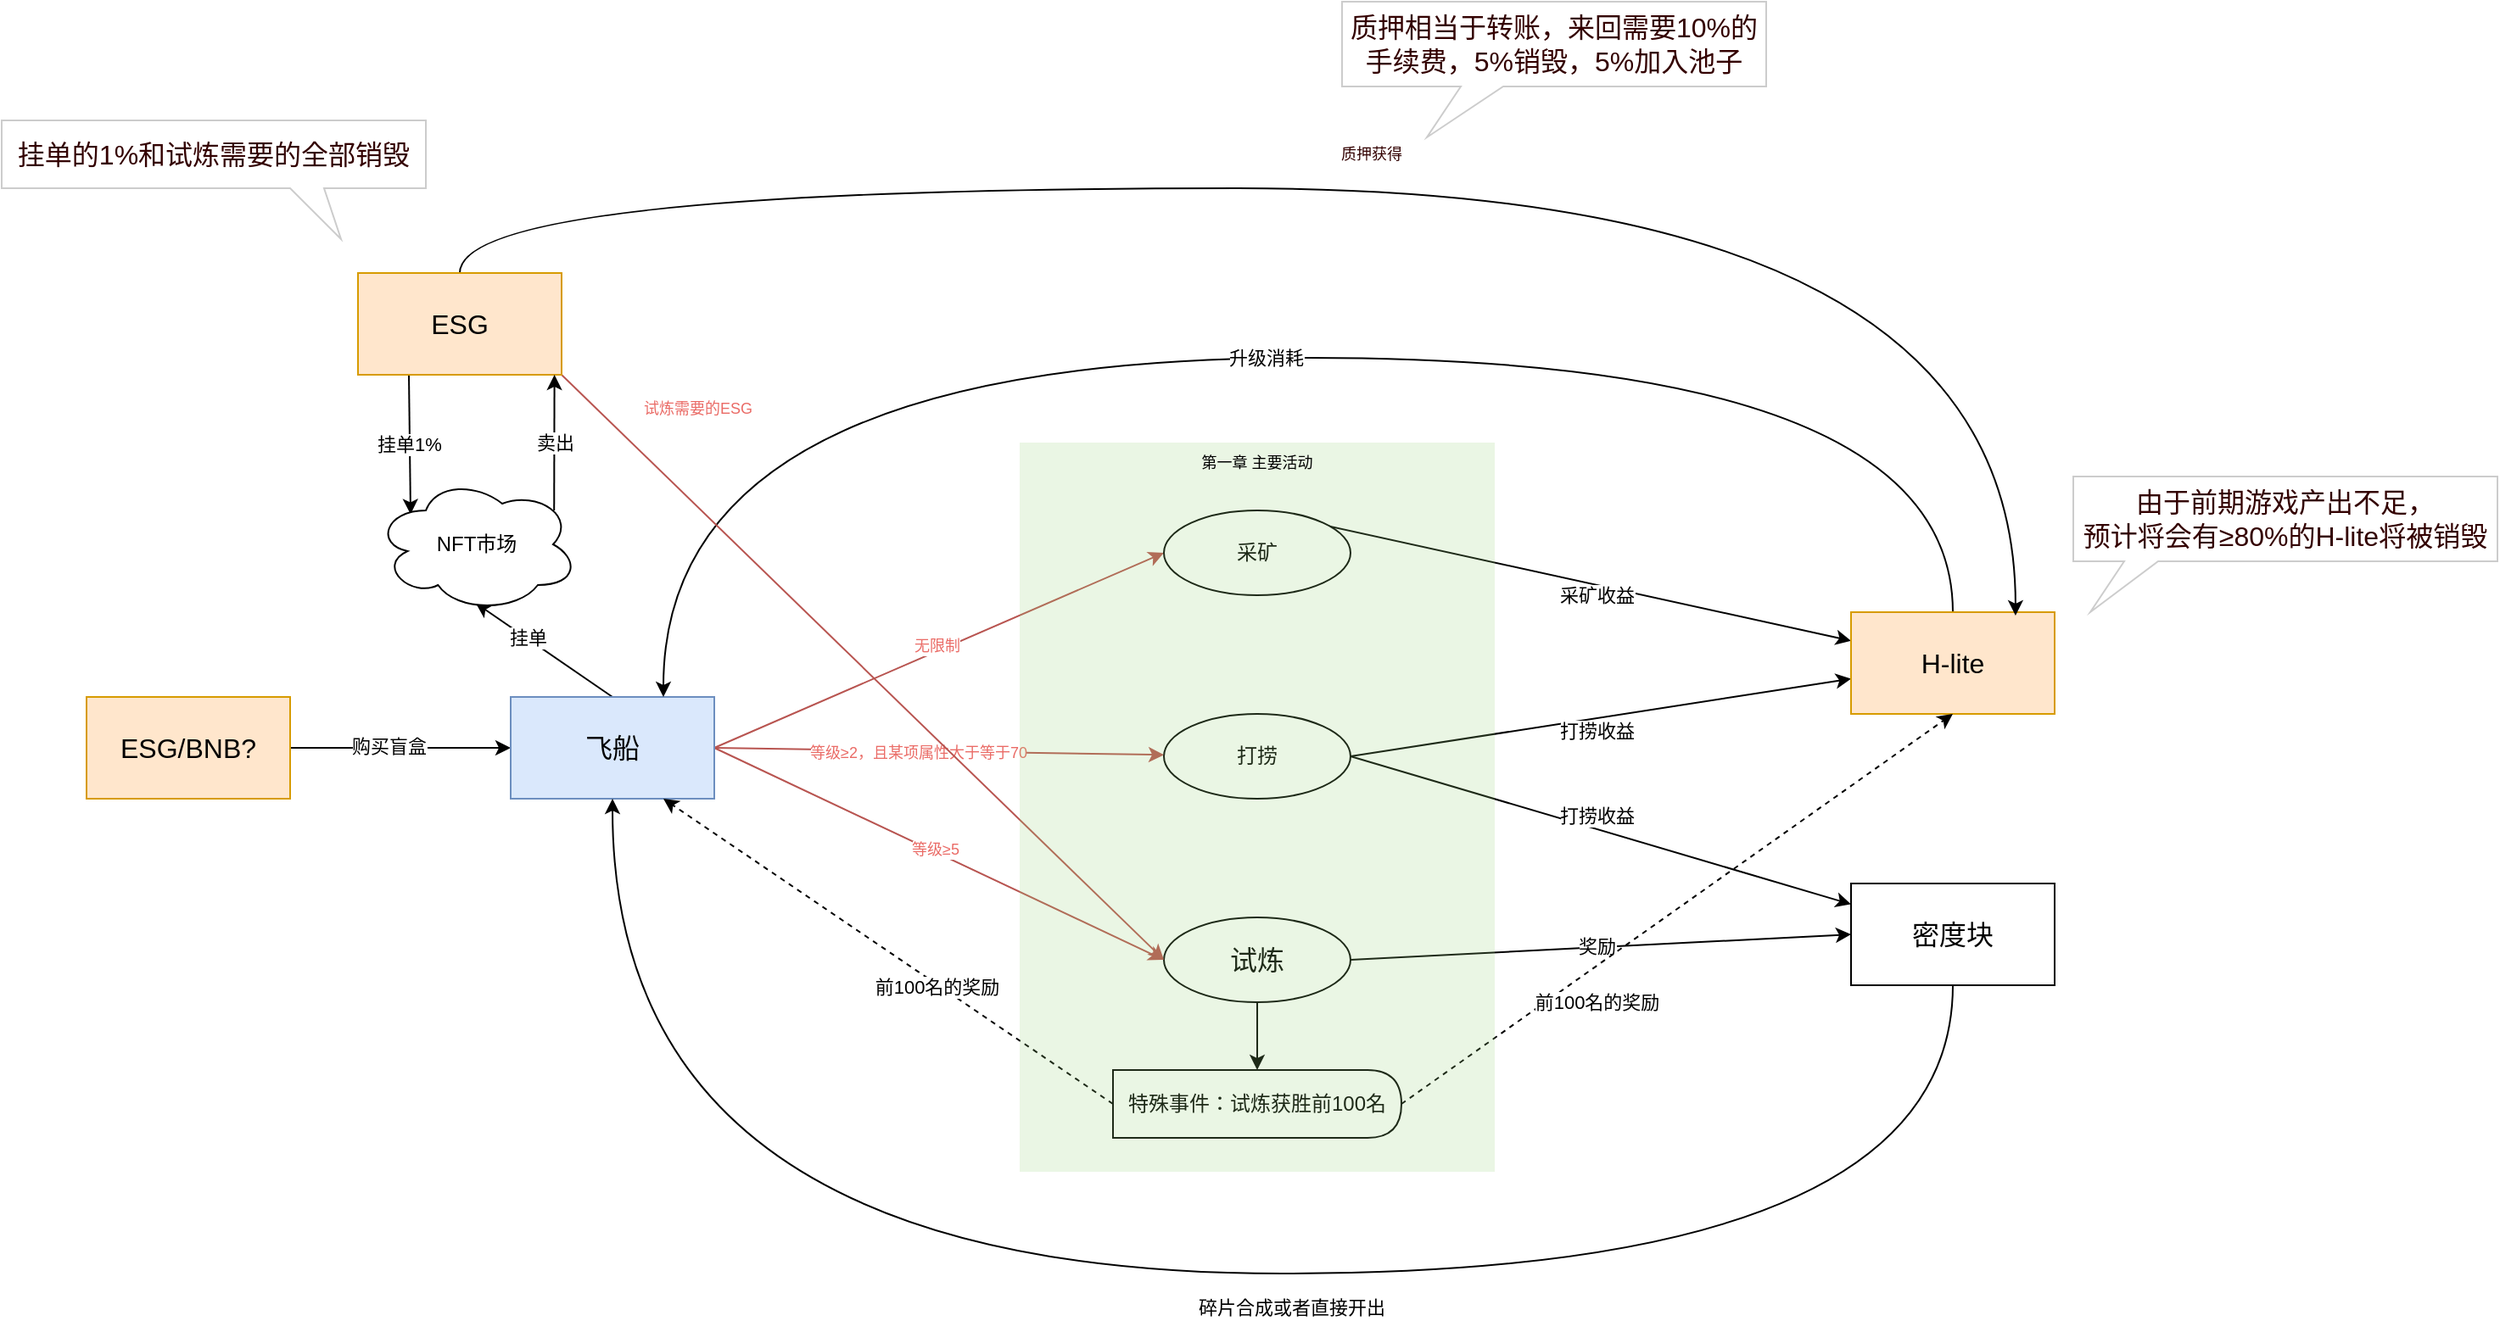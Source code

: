 <mxfile version="16.1.0" type="github" pages="2">
  <diagram id="B2VN1lz7lHse4xvR82cQ" name="Page-5">
    <mxGraphModel dx="1718" dy="935" grid="1" gridSize="10" guides="1" tooltips="1" connect="1" arrows="1" fold="1" page="1" pageScale="1" pageWidth="827" pageHeight="1169" math="0" shadow="0">
      <root>
        <mxCell id="VGtEhXtMH6EOGDCBlRhS-0" />
        <mxCell id="VGtEhXtMH6EOGDCBlRhS-1" parent="VGtEhXtMH6EOGDCBlRhS-0" />
        <mxCell id="VGtEhXtMH6EOGDCBlRhS-5" style="edgeStyle=orthogonalEdgeStyle;rounded=0;orthogonalLoop=1;jettySize=auto;html=1;exitX=1;exitY=0.5;exitDx=0;exitDy=0;entryX=0;entryY=0.5;entryDx=0;entryDy=0;" parent="VGtEhXtMH6EOGDCBlRhS-1" source="VGtEhXtMH6EOGDCBlRhS-2" target="VGtEhXtMH6EOGDCBlRhS-3" edge="1">
          <mxGeometry relative="1" as="geometry" />
        </mxCell>
        <mxCell id="VGtEhXtMH6EOGDCBlRhS-6" value="购买盲盒" style="edgeLabel;html=1;align=center;verticalAlign=middle;resizable=0;points=[];" parent="VGtEhXtMH6EOGDCBlRhS-5" vertex="1" connectable="0">
          <mxGeometry x="-0.109" y="1" relative="1" as="geometry">
            <mxPoint as="offset" />
          </mxGeometry>
        </mxCell>
        <mxCell id="VGtEhXtMH6EOGDCBlRhS-2" value="ESG/BNB?" style="rounded=0;whiteSpace=wrap;html=1;fillColor=#ffe6cc;strokeColor=#d79b00;fontSize=16;" parent="VGtEhXtMH6EOGDCBlRhS-1" vertex="1">
          <mxGeometry x="70" y="520" width="120" height="60" as="geometry" />
        </mxCell>
        <mxCell id="VGtEhXtMH6EOGDCBlRhS-11" style="rounded=0;orthogonalLoop=1;jettySize=auto;html=1;exitX=1;exitY=0.5;exitDx=0;exitDy=0;entryX=0;entryY=0.5;entryDx=0;entryDy=0;fillColor=#f8cecc;strokeColor=#b85450;" parent="VGtEhXtMH6EOGDCBlRhS-1" source="VGtEhXtMH6EOGDCBlRhS-3" target="VGtEhXtMH6EOGDCBlRhS-8" edge="1">
          <mxGeometry relative="1" as="geometry" />
        </mxCell>
        <mxCell id="VGtEhXtMH6EOGDCBlRhS-14" value="无限制" style="edgeLabel;html=1;align=center;verticalAlign=middle;resizable=0;points=[];fontSize=9;fontColor=#EA6B66;" parent="VGtEhXtMH6EOGDCBlRhS-11" vertex="1" connectable="0">
          <mxGeometry x="-0.208" y="-1" relative="1" as="geometry">
            <mxPoint x="25" y="-16" as="offset" />
          </mxGeometry>
        </mxCell>
        <mxCell id="VGtEhXtMH6EOGDCBlRhS-12" style="edgeStyle=none;rounded=0;orthogonalLoop=1;jettySize=auto;html=1;exitX=1;exitY=0.5;exitDx=0;exitDy=0;fillColor=#f8cecc;strokeColor=#b85450;" parent="VGtEhXtMH6EOGDCBlRhS-1" source="VGtEhXtMH6EOGDCBlRhS-3" target="VGtEhXtMH6EOGDCBlRhS-9" edge="1">
          <mxGeometry relative="1" as="geometry" />
        </mxCell>
        <mxCell id="VGtEhXtMH6EOGDCBlRhS-15" value="等级≥2，且某项属性大于等于70" style="edgeLabel;html=1;align=center;verticalAlign=middle;resizable=0;points=[];fontSize=9;fontColor=#EA6B66;" parent="VGtEhXtMH6EOGDCBlRhS-12" vertex="1" connectable="0">
          <mxGeometry x="-0.098" y="-1" relative="1" as="geometry">
            <mxPoint as="offset" />
          </mxGeometry>
        </mxCell>
        <mxCell id="VGtEhXtMH6EOGDCBlRhS-13" style="edgeStyle=none;rounded=0;orthogonalLoop=1;jettySize=auto;html=1;exitX=1;exitY=0.5;exitDx=0;exitDy=0;entryX=0;entryY=0.5;entryDx=0;entryDy=0;fillColor=#f8cecc;strokeColor=#b85450;" parent="VGtEhXtMH6EOGDCBlRhS-1" source="VGtEhXtMH6EOGDCBlRhS-3" target="VGtEhXtMH6EOGDCBlRhS-10" edge="1">
          <mxGeometry relative="1" as="geometry" />
        </mxCell>
        <mxCell id="VGtEhXtMH6EOGDCBlRhS-16" value="等级≥5" style="edgeLabel;html=1;align=center;verticalAlign=middle;resizable=0;points=[];fontSize=9;fontColor=#EA6B66;" parent="VGtEhXtMH6EOGDCBlRhS-13" vertex="1" connectable="0">
          <mxGeometry x="-0.171" y="-1" relative="1" as="geometry">
            <mxPoint x="20" y="7" as="offset" />
          </mxGeometry>
        </mxCell>
        <mxCell id="VGtEhXtMH6EOGDCBlRhS-34" style="edgeStyle=none;rounded=0;orthogonalLoop=1;jettySize=auto;html=1;exitX=0.5;exitY=0;exitDx=0;exitDy=0;entryX=0.495;entryY=0.933;entryDx=0;entryDy=0;entryPerimeter=0;" parent="VGtEhXtMH6EOGDCBlRhS-1" source="VGtEhXtMH6EOGDCBlRhS-3" target="VGtEhXtMH6EOGDCBlRhS-33" edge="1">
          <mxGeometry relative="1" as="geometry" />
        </mxCell>
        <mxCell id="VGtEhXtMH6EOGDCBlRhS-35" value="挂单" style="edgeLabel;html=1;align=center;verticalAlign=middle;resizable=0;points=[];" parent="VGtEhXtMH6EOGDCBlRhS-34" vertex="1" connectable="0">
          <mxGeometry x="0.261" relative="1" as="geometry">
            <mxPoint as="offset" />
          </mxGeometry>
        </mxCell>
        <mxCell id="VGtEhXtMH6EOGDCBlRhS-3" value="飞船" style="rounded=0;whiteSpace=wrap;html=1;fillColor=#dae8fc;strokeColor=#6c8ebf;fontSize=16;" parent="VGtEhXtMH6EOGDCBlRhS-1" vertex="1">
          <mxGeometry x="320" y="520" width="120" height="60" as="geometry" />
        </mxCell>
        <mxCell id="VGtEhXtMH6EOGDCBlRhS-21" value="采矿收益" style="edgeStyle=none;rounded=0;orthogonalLoop=1;jettySize=auto;html=1;exitX=0.5;exitY=0;exitDx=0;exitDy=0;" parent="VGtEhXtMH6EOGDCBlRhS-1" source="VGtEhXtMH6EOGDCBlRhS-8" target="VGtEhXtMH6EOGDCBlRhS-17" edge="1">
          <mxGeometry x="0.15" y="-6" relative="1" as="geometry">
            <mxPoint as="offset" />
          </mxGeometry>
        </mxCell>
        <mxCell id="VGtEhXtMH6EOGDCBlRhS-8" value="采矿" style="ellipse;whiteSpace=wrap;html=1;" parent="VGtEhXtMH6EOGDCBlRhS-1" vertex="1">
          <mxGeometry x="705" y="410" width="110" height="50" as="geometry" />
        </mxCell>
        <mxCell id="VGtEhXtMH6EOGDCBlRhS-22" value="打捞收益" style="edgeStyle=none;rounded=0;orthogonalLoop=1;jettySize=auto;html=1;exitX=1;exitY=0.5;exitDx=0;exitDy=0;" parent="VGtEhXtMH6EOGDCBlRhS-1" source="VGtEhXtMH6EOGDCBlRhS-9" target="VGtEhXtMH6EOGDCBlRhS-17" edge="1">
          <mxGeometry x="-0.025" y="-7" relative="1" as="geometry">
            <mxPoint as="offset" />
          </mxGeometry>
        </mxCell>
        <mxCell id="VGtEhXtMH6EOGDCBlRhS-29" value="打捞收益" style="edgeStyle=none;rounded=0;orthogonalLoop=1;jettySize=auto;html=1;exitX=1;exitY=0.5;exitDx=0;exitDy=0;" parent="VGtEhXtMH6EOGDCBlRhS-1" source="VGtEhXtMH6EOGDCBlRhS-9" target="VGtEhXtMH6EOGDCBlRhS-24" edge="1">
          <mxGeometry x="-0.032" y="8" relative="1" as="geometry">
            <mxPoint as="offset" />
          </mxGeometry>
        </mxCell>
        <mxCell id="VGtEhXtMH6EOGDCBlRhS-9" value="打捞" style="ellipse;whiteSpace=wrap;html=1;" parent="VGtEhXtMH6EOGDCBlRhS-1" vertex="1">
          <mxGeometry x="705" y="530" width="110" height="50" as="geometry" />
        </mxCell>
        <mxCell id="VGtEhXtMH6EOGDCBlRhS-27" style="edgeStyle=none;rounded=0;orthogonalLoop=1;jettySize=auto;html=1;exitX=1;exitY=0.5;exitDx=0;exitDy=0;entryX=0;entryY=0.5;entryDx=0;entryDy=0;" parent="VGtEhXtMH6EOGDCBlRhS-1" source="VGtEhXtMH6EOGDCBlRhS-10" target="VGtEhXtMH6EOGDCBlRhS-24" edge="1">
          <mxGeometry relative="1" as="geometry" />
        </mxCell>
        <mxCell id="VGtEhXtMH6EOGDCBlRhS-28" value="奖励" style="edgeLabel;html=1;align=center;verticalAlign=middle;resizable=0;points=[];" parent="VGtEhXtMH6EOGDCBlRhS-27" vertex="1" connectable="0">
          <mxGeometry x="0.21" y="-1" relative="1" as="geometry">
            <mxPoint x="-34" as="offset" />
          </mxGeometry>
        </mxCell>
        <mxCell id="VGtEhXtMH6EOGDCBlRhS-30" style="edgeStyle=none;rounded=0;orthogonalLoop=1;jettySize=auto;html=1;exitX=0;exitY=0.5;exitDx=0;exitDy=0;entryX=0.75;entryY=1;entryDx=0;entryDy=0;dashed=1;" parent="VGtEhXtMH6EOGDCBlRhS-1" source="VGtEhXtMH6EOGDCBlRhS-39" target="VGtEhXtMH6EOGDCBlRhS-3" edge="1">
          <mxGeometry relative="1" as="geometry" />
        </mxCell>
        <mxCell id="VGtEhXtMH6EOGDCBlRhS-31" value="前100名的奖励" style="edgeLabel;html=1;align=center;verticalAlign=middle;resizable=0;points=[];" parent="VGtEhXtMH6EOGDCBlRhS-30" vertex="1" connectable="0">
          <mxGeometry x="0.529" relative="1" as="geometry">
            <mxPoint x="98" y="68" as="offset" />
          </mxGeometry>
        </mxCell>
        <mxCell id="VGtEhXtMH6EOGDCBlRhS-40" style="edgeStyle=none;rounded=0;orthogonalLoop=1;jettySize=auto;html=1;exitX=0.5;exitY=1;exitDx=0;exitDy=0;entryX=0.5;entryY=0;entryDx=0;entryDy=0;" parent="VGtEhXtMH6EOGDCBlRhS-1" source="VGtEhXtMH6EOGDCBlRhS-10" target="VGtEhXtMH6EOGDCBlRhS-39" edge="1">
          <mxGeometry relative="1" as="geometry" />
        </mxCell>
        <mxCell id="VGtEhXtMH6EOGDCBlRhS-10" value="试炼" style="ellipse;whiteSpace=wrap;html=1;fontSize=16;" parent="VGtEhXtMH6EOGDCBlRhS-1" vertex="1">
          <mxGeometry x="705" y="650" width="110" height="50" as="geometry" />
        </mxCell>
        <mxCell id="VGtEhXtMH6EOGDCBlRhS-20" value="升级消耗" style="edgeStyle=orthogonalEdgeStyle;rounded=0;orthogonalLoop=1;jettySize=auto;html=1;exitX=0.5;exitY=0;exitDx=0;exitDy=0;entryX=0.75;entryY=0;entryDx=0;entryDy=0;curved=1;" parent="VGtEhXtMH6EOGDCBlRhS-1" source="VGtEhXtMH6EOGDCBlRhS-17" target="VGtEhXtMH6EOGDCBlRhS-3" edge="1">
          <mxGeometry relative="1" as="geometry">
            <Array as="points">
              <mxPoint x="1170" y="320" />
              <mxPoint x="410" y="320" />
            </Array>
          </mxGeometry>
        </mxCell>
        <mxCell id="VGtEhXtMH6EOGDCBlRhS-17" value="H-lite" style="rounded=0;whiteSpace=wrap;html=1;fillColor=#ffe6cc;strokeColor=#d79b00;fontSize=16;" parent="VGtEhXtMH6EOGDCBlRhS-1" vertex="1">
          <mxGeometry x="1110" y="470" width="120" height="60" as="geometry" />
        </mxCell>
        <mxCell id="VGtEhXtMH6EOGDCBlRhS-25" style="edgeStyle=orthogonalEdgeStyle;rounded=0;orthogonalLoop=1;jettySize=auto;html=1;exitX=0.5;exitY=1;exitDx=0;exitDy=0;entryX=0.5;entryY=1;entryDx=0;entryDy=0;elbow=vertical;curved=1;" parent="VGtEhXtMH6EOGDCBlRhS-1" source="VGtEhXtMH6EOGDCBlRhS-24" target="VGtEhXtMH6EOGDCBlRhS-3" edge="1">
          <mxGeometry relative="1" as="geometry">
            <Array as="points">
              <mxPoint x="1170" y="860" />
              <mxPoint x="380" y="860" />
            </Array>
          </mxGeometry>
        </mxCell>
        <mxCell id="VGtEhXtMH6EOGDCBlRhS-26" value="碎片合成或者直接开出" style="edgeLabel;html=1;align=center;verticalAlign=middle;resizable=0;points=[];" parent="VGtEhXtMH6EOGDCBlRhS-25" vertex="1" connectable="0">
          <mxGeometry x="-0.311" relative="1" as="geometry">
            <mxPoint x="-133" y="20" as="offset" />
          </mxGeometry>
        </mxCell>
        <mxCell id="VGtEhXtMH6EOGDCBlRhS-24" value="密度块" style="whiteSpace=wrap;html=1;fontSize=16;" parent="VGtEhXtMH6EOGDCBlRhS-1" vertex="1">
          <mxGeometry x="1110" y="630" width="120" height="60" as="geometry" />
        </mxCell>
        <mxCell id="VGtEhXtMH6EOGDCBlRhS-36" value="挂单1%" style="edgeStyle=none;rounded=0;orthogonalLoop=1;jettySize=auto;html=1;exitX=0.25;exitY=1;exitDx=0;exitDy=0;entryX=0.175;entryY=0.278;entryDx=0;entryDy=0;entryPerimeter=0;" parent="VGtEhXtMH6EOGDCBlRhS-1" source="VGtEhXtMH6EOGDCBlRhS-32" target="VGtEhXtMH6EOGDCBlRhS-33" edge="1">
          <mxGeometry relative="1" as="geometry" />
        </mxCell>
        <mxCell id="UV-SPqQlaK36wrmX8KWa-0" style="edgeStyle=orthogonalEdgeStyle;curved=1;rounded=0;orthogonalLoop=1;jettySize=auto;html=1;exitX=0.5;exitY=0;exitDx=0;exitDy=0;entryX=0.808;entryY=0.033;entryDx=0;entryDy=0;entryPerimeter=0;fontSize=16;fontColor=#EA6B66;elbow=vertical;" edge="1" parent="VGtEhXtMH6EOGDCBlRhS-1" source="VGtEhXtMH6EOGDCBlRhS-32" target="VGtEhXtMH6EOGDCBlRhS-17">
          <mxGeometry relative="1" as="geometry">
            <Array as="points">
              <mxPoint x="290" y="220" />
              <mxPoint x="1207" y="220" />
            </Array>
          </mxGeometry>
        </mxCell>
        <mxCell id="UV-SPqQlaK36wrmX8KWa-1" value="质押获得" style="edgeLabel;html=1;align=center;verticalAlign=middle;resizable=0;points=[];fontSize=9;fontColor=#330000;" vertex="1" connectable="0" parent="UV-SPqQlaK36wrmX8KWa-0">
          <mxGeometry x="-0.063" y="-5" relative="1" as="geometry">
            <mxPoint x="16" y="-25" as="offset" />
          </mxGeometry>
        </mxCell>
        <mxCell id="va71RRNf096yDSNwALIU-1" style="rounded=0;orthogonalLoop=1;jettySize=auto;html=1;exitX=1;exitY=1;exitDx=0;exitDy=0;fontSize=16;fontColor=#330000;elbow=vertical;entryX=0;entryY=0.5;entryDx=0;entryDy=0;fillColor=#f8cecc;strokeColor=#b85450;" edge="1" parent="VGtEhXtMH6EOGDCBlRhS-1" source="VGtEhXtMH6EOGDCBlRhS-32" target="VGtEhXtMH6EOGDCBlRhS-10">
          <mxGeometry relative="1" as="geometry">
            <mxPoint x="640" y="100" as="targetPoint" />
          </mxGeometry>
        </mxCell>
        <mxCell id="va71RRNf096yDSNwALIU-2" value="试炼需要的ESG" style="edgeLabel;html=1;align=center;verticalAlign=middle;resizable=0;points=[];fontSize=9;fontColor=#EA6B66;" vertex="1" connectable="0" parent="va71RRNf096yDSNwALIU-1">
          <mxGeometry x="-0.803" relative="1" as="geometry">
            <mxPoint x="45" y="-14" as="offset" />
          </mxGeometry>
        </mxCell>
        <mxCell id="VGtEhXtMH6EOGDCBlRhS-32" value="ESG" style="rounded=0;whiteSpace=wrap;html=1;fillColor=#ffe6cc;strokeColor=#d79b00;fontSize=16;" parent="VGtEhXtMH6EOGDCBlRhS-1" vertex="1">
          <mxGeometry x="230" y="270" width="120" height="60" as="geometry" />
        </mxCell>
        <mxCell id="VGtEhXtMH6EOGDCBlRhS-37" value="卖出" style="edgeStyle=none;rounded=0;orthogonalLoop=1;jettySize=auto;html=1;exitX=0.88;exitY=0.25;exitDx=0;exitDy=0;exitPerimeter=0;entryX=0.965;entryY=1;entryDx=0;entryDy=0;entryPerimeter=0;" parent="VGtEhXtMH6EOGDCBlRhS-1" source="VGtEhXtMH6EOGDCBlRhS-33" target="VGtEhXtMH6EOGDCBlRhS-32" edge="1">
          <mxGeometry relative="1" as="geometry" />
        </mxCell>
        <mxCell id="VGtEhXtMH6EOGDCBlRhS-33" value="NFT市场" style="ellipse;shape=cloud;whiteSpace=wrap;html=1;" parent="VGtEhXtMH6EOGDCBlRhS-1" vertex="1">
          <mxGeometry x="240" y="390" width="120" height="80" as="geometry" />
        </mxCell>
        <mxCell id="VGtEhXtMH6EOGDCBlRhS-41" style="edgeStyle=none;rounded=0;orthogonalLoop=1;jettySize=auto;html=1;exitX=1;exitY=0.5;exitDx=0;exitDy=0;entryX=0.5;entryY=1;entryDx=0;entryDy=0;dashed=1;" parent="VGtEhXtMH6EOGDCBlRhS-1" source="VGtEhXtMH6EOGDCBlRhS-39" target="VGtEhXtMH6EOGDCBlRhS-17" edge="1">
          <mxGeometry relative="1" as="geometry" />
        </mxCell>
        <mxCell id="VGtEhXtMH6EOGDCBlRhS-42" value="前100名的奖励" style="edgeLabel;html=1;align=center;verticalAlign=middle;resizable=0;points=[];" parent="VGtEhXtMH6EOGDCBlRhS-41" vertex="1" connectable="0">
          <mxGeometry x="-0.464" y="-2" relative="1" as="geometry">
            <mxPoint x="27" as="offset" />
          </mxGeometry>
        </mxCell>
        <mxCell id="VGtEhXtMH6EOGDCBlRhS-39" value="&lt;span&gt;特殊事件：试炼获胜前100名&lt;/span&gt;" style="shape=delay;whiteSpace=wrap;html=1;gradientColor=none;" parent="VGtEhXtMH6EOGDCBlRhS-1" vertex="1">
          <mxGeometry x="675" y="740" width="170" height="40" as="geometry" />
        </mxCell>
        <mxCell id="VGtEhXtMH6EOGDCBlRhS-45" value="第一章 主要活动" style="rounded=0;whiteSpace=wrap;html=1;fontSize=9;strokeColor=none;fillColor=#97D077;opacity=20;verticalAlign=top;" parent="VGtEhXtMH6EOGDCBlRhS-1" vertex="1">
          <mxGeometry x="620" y="370" width="280" height="430" as="geometry" />
        </mxCell>
        <mxCell id="va71RRNf096yDSNwALIU-5" value="&lt;span style=&quot;color: rgb(51 , 0 , 0) ; font-size: 16px ; background-color: rgb(255 , 255 , 255)&quot;&gt;质押相当于转账，来回需要10%的手续费，5%销毁，5%加入池子&lt;/span&gt;" style="shape=callout;whiteSpace=wrap;html=1;perimeter=calloutPerimeter;fontSize=9;fontColor=#EA6B66;fillColor=none;gradientColor=none;opacity=20;position2=0.2;base=25;size=30;position=0.28;" vertex="1" parent="VGtEhXtMH6EOGDCBlRhS-1">
          <mxGeometry x="810" y="110" width="250" height="80" as="geometry" />
        </mxCell>
        <mxCell id="va71RRNf096yDSNwALIU-7" value="&lt;span style=&quot;color: rgb(51 , 0 , 0) ; font-size: 16px ; background-color: rgb(255 , 255 , 255)&quot;&gt;挂单的1%和试炼需要的全部销毁&lt;/span&gt;" style="shape=callout;whiteSpace=wrap;html=1;perimeter=calloutPerimeter;fontSize=9;fontColor=#EA6B66;fillColor=none;gradientColor=none;opacity=20;position2=0.8;base=20;size=30;position=0.68;" vertex="1" parent="VGtEhXtMH6EOGDCBlRhS-1">
          <mxGeometry x="20" y="180" width="250" height="70" as="geometry" />
        </mxCell>
        <mxCell id="va71RRNf096yDSNwALIU-8" value="&lt;span style=&quot;background-color: rgb(255 , 255 , 255)&quot;&gt;&lt;font color=&quot;#330000&quot;&gt;&lt;span style=&quot;font-size: 16px&quot;&gt;由于前期游戏产出不足，&lt;/span&gt;&lt;/font&gt;&lt;br&gt;&lt;font color=&quot;#330000&quot;&gt;&lt;span style=&quot;font-size: 16px&quot;&gt;预计将会有≥80%的H-lite将被销毁&lt;/span&gt;&lt;/font&gt;&lt;/span&gt;" style="shape=callout;whiteSpace=wrap;html=1;perimeter=calloutPerimeter;fontSize=9;fontColor=#EA6B66;fillColor=none;gradientColor=none;opacity=20;position2=0.04;base=20;size=30;position=0.12;" vertex="1" parent="VGtEhXtMH6EOGDCBlRhS-1">
          <mxGeometry x="1241" y="390" width="250" height="80" as="geometry" />
        </mxCell>
      </root>
    </mxGraphModel>
  </diagram>
  <diagram name="Copy of Page-5" id="miW_kqfRO3k2X6w7C9B2">
    <mxGraphModel dx="2062" dy="1122" grid="1" gridSize="10" guides="1" tooltips="1" connect="1" arrows="1" fold="1" page="1" pageScale="1" pageWidth="827" pageHeight="1169" math="0" shadow="0">
      <root>
        <mxCell id="uZeu8KA_sy0ON_jwiiOl-0" />
        <mxCell id="uZeu8KA_sy0ON_jwiiOl-1" parent="uZeu8KA_sy0ON_jwiiOl-0" />
        <mxCell id="uZeu8KA_sy0ON_jwiiOl-2" style="edgeStyle=orthogonalEdgeStyle;rounded=0;orthogonalLoop=1;jettySize=auto;html=1;exitX=1;exitY=0.5;exitDx=0;exitDy=0;entryX=0;entryY=0.5;entryDx=0;entryDy=0;" edge="1" parent="uZeu8KA_sy0ON_jwiiOl-1" source="uZeu8KA_sy0ON_jwiiOl-4" target="uZeu8KA_sy0ON_jwiiOl-13">
          <mxGeometry relative="1" as="geometry" />
        </mxCell>
        <mxCell id="uZeu8KA_sy0ON_jwiiOl-3" value="购买盲盒" style="edgeLabel;html=1;align=center;verticalAlign=middle;resizable=0;points=[];" vertex="1" connectable="0" parent="uZeu8KA_sy0ON_jwiiOl-2">
          <mxGeometry x="-0.109" y="1" relative="1" as="geometry">
            <mxPoint as="offset" />
          </mxGeometry>
        </mxCell>
        <mxCell id="uZeu8KA_sy0ON_jwiiOl-4" value="ESG/BNB?" style="rounded=0;whiteSpace=wrap;html=1;fillColor=#ffe6cc;strokeColor=#d79b00;fontSize=16;" vertex="1" parent="uZeu8KA_sy0ON_jwiiOl-1">
          <mxGeometry x="70" y="520" width="120" height="60" as="geometry" />
        </mxCell>
        <mxCell id="uZeu8KA_sy0ON_jwiiOl-5" style="rounded=0;orthogonalLoop=1;jettySize=auto;html=1;exitX=1;exitY=0.5;exitDx=0;exitDy=0;entryX=0;entryY=0.5;entryDx=0;entryDy=0;fillColor=#f8cecc;strokeColor=#b85450;" edge="1" parent="uZeu8KA_sy0ON_jwiiOl-1" source="uZeu8KA_sy0ON_jwiiOl-13" target="uZeu8KA_sy0ON_jwiiOl-15">
          <mxGeometry relative="1" as="geometry" />
        </mxCell>
        <mxCell id="uZeu8KA_sy0ON_jwiiOl-6" value="无限制" style="edgeLabel;html=1;align=center;verticalAlign=middle;resizable=0;points=[];fontSize=9;fontColor=#EA6B66;" vertex="1" connectable="0" parent="uZeu8KA_sy0ON_jwiiOl-5">
          <mxGeometry x="-0.208" y="-1" relative="1" as="geometry">
            <mxPoint x="25" y="-16" as="offset" />
          </mxGeometry>
        </mxCell>
        <mxCell id="uZeu8KA_sy0ON_jwiiOl-7" style="edgeStyle=none;rounded=0;orthogonalLoop=1;jettySize=auto;html=1;exitX=1;exitY=0.5;exitDx=0;exitDy=0;fillColor=#f8cecc;strokeColor=#b85450;" edge="1" parent="uZeu8KA_sy0ON_jwiiOl-1" source="uZeu8KA_sy0ON_jwiiOl-13" target="uZeu8KA_sy0ON_jwiiOl-18">
          <mxGeometry relative="1" as="geometry" />
        </mxCell>
        <mxCell id="uZeu8KA_sy0ON_jwiiOl-8" value="等级≥2，且某项属性大于等于70" style="edgeLabel;html=1;align=center;verticalAlign=middle;resizable=0;points=[];fontSize=9;fontColor=#EA6B66;" vertex="1" connectable="0" parent="uZeu8KA_sy0ON_jwiiOl-7">
          <mxGeometry x="-0.098" y="-1" relative="1" as="geometry">
            <mxPoint as="offset" />
          </mxGeometry>
        </mxCell>
        <mxCell id="uZeu8KA_sy0ON_jwiiOl-9" style="edgeStyle=none;rounded=0;orthogonalLoop=1;jettySize=auto;html=1;exitX=1;exitY=0.5;exitDx=0;exitDy=0;entryX=0;entryY=0.5;entryDx=0;entryDy=0;fillColor=#f8cecc;strokeColor=#b85450;" edge="1" parent="uZeu8KA_sy0ON_jwiiOl-1" source="uZeu8KA_sy0ON_jwiiOl-13" target="uZeu8KA_sy0ON_jwiiOl-24">
          <mxGeometry relative="1" as="geometry" />
        </mxCell>
        <mxCell id="uZeu8KA_sy0ON_jwiiOl-10" value="等级≥5" style="edgeLabel;html=1;align=center;verticalAlign=middle;resizable=0;points=[];fontSize=9;fontColor=#EA6B66;" vertex="1" connectable="0" parent="uZeu8KA_sy0ON_jwiiOl-9">
          <mxGeometry x="-0.171" y="-1" relative="1" as="geometry">
            <mxPoint x="20" y="7" as="offset" />
          </mxGeometry>
        </mxCell>
        <mxCell id="uZeu8KA_sy0ON_jwiiOl-11" style="edgeStyle=none;rounded=0;orthogonalLoop=1;jettySize=auto;html=1;exitX=0.5;exitY=0;exitDx=0;exitDy=0;entryX=0.495;entryY=0.933;entryDx=0;entryDy=0;entryPerimeter=0;" edge="1" parent="uZeu8KA_sy0ON_jwiiOl-1" source="uZeu8KA_sy0ON_jwiiOl-13" target="uZeu8KA_sy0ON_jwiiOl-37">
          <mxGeometry relative="1" as="geometry" />
        </mxCell>
        <mxCell id="uZeu8KA_sy0ON_jwiiOl-12" value="挂单" style="edgeLabel;html=1;align=center;verticalAlign=middle;resizable=0;points=[];" vertex="1" connectable="0" parent="uZeu8KA_sy0ON_jwiiOl-11">
          <mxGeometry x="0.261" relative="1" as="geometry">
            <mxPoint as="offset" />
          </mxGeometry>
        </mxCell>
        <mxCell id="uZeu8KA_sy0ON_jwiiOl-13" value="飞船" style="rounded=0;whiteSpace=wrap;html=1;fillColor=#dae8fc;strokeColor=#6c8ebf;fontSize=16;" vertex="1" parent="uZeu8KA_sy0ON_jwiiOl-1">
          <mxGeometry x="320" y="520" width="120" height="60" as="geometry" />
        </mxCell>
        <mxCell id="uZeu8KA_sy0ON_jwiiOl-14" value="采矿收益" style="edgeStyle=none;rounded=0;orthogonalLoop=1;jettySize=auto;html=1;exitX=0.5;exitY=0;exitDx=0;exitDy=0;" edge="1" parent="uZeu8KA_sy0ON_jwiiOl-1" source="uZeu8KA_sy0ON_jwiiOl-15" target="uZeu8KA_sy0ON_jwiiOl-26">
          <mxGeometry x="0.15" y="-6" relative="1" as="geometry">
            <mxPoint as="offset" />
          </mxGeometry>
        </mxCell>
        <mxCell id="uZeu8KA_sy0ON_jwiiOl-15" value="采矿" style="ellipse;whiteSpace=wrap;html=1;" vertex="1" parent="uZeu8KA_sy0ON_jwiiOl-1">
          <mxGeometry x="705" y="410" width="110" height="50" as="geometry" />
        </mxCell>
        <mxCell id="uZeu8KA_sy0ON_jwiiOl-16" value="打捞收益" style="edgeStyle=none;rounded=0;orthogonalLoop=1;jettySize=auto;html=1;exitX=1;exitY=0.5;exitDx=0;exitDy=0;" edge="1" parent="uZeu8KA_sy0ON_jwiiOl-1" source="uZeu8KA_sy0ON_jwiiOl-18" target="uZeu8KA_sy0ON_jwiiOl-26">
          <mxGeometry x="-0.025" y="-7" relative="1" as="geometry">
            <mxPoint as="offset" />
          </mxGeometry>
        </mxCell>
        <mxCell id="uZeu8KA_sy0ON_jwiiOl-17" value="打捞收益" style="edgeStyle=none;rounded=0;orthogonalLoop=1;jettySize=auto;html=1;exitX=1;exitY=0.5;exitDx=0;exitDy=0;" edge="1" parent="uZeu8KA_sy0ON_jwiiOl-1" source="uZeu8KA_sy0ON_jwiiOl-18" target="uZeu8KA_sy0ON_jwiiOl-29">
          <mxGeometry x="-0.032" y="8" relative="1" as="geometry">
            <mxPoint as="offset" />
          </mxGeometry>
        </mxCell>
        <mxCell id="uZeu8KA_sy0ON_jwiiOl-18" value="打捞" style="ellipse;whiteSpace=wrap;html=1;" vertex="1" parent="uZeu8KA_sy0ON_jwiiOl-1">
          <mxGeometry x="705" y="530" width="110" height="50" as="geometry" />
        </mxCell>
        <mxCell id="uZeu8KA_sy0ON_jwiiOl-19" style="edgeStyle=none;rounded=0;orthogonalLoop=1;jettySize=auto;html=1;exitX=1;exitY=0.5;exitDx=0;exitDy=0;entryX=0;entryY=0.5;entryDx=0;entryDy=0;" edge="1" parent="uZeu8KA_sy0ON_jwiiOl-1" source="uZeu8KA_sy0ON_jwiiOl-24" target="uZeu8KA_sy0ON_jwiiOl-29">
          <mxGeometry relative="1" as="geometry" />
        </mxCell>
        <mxCell id="uZeu8KA_sy0ON_jwiiOl-20" value="奖励" style="edgeLabel;html=1;align=center;verticalAlign=middle;resizable=0;points=[];" vertex="1" connectable="0" parent="uZeu8KA_sy0ON_jwiiOl-19">
          <mxGeometry x="0.21" y="-1" relative="1" as="geometry">
            <mxPoint x="-34" as="offset" />
          </mxGeometry>
        </mxCell>
        <mxCell id="uZeu8KA_sy0ON_jwiiOl-21" style="edgeStyle=none;rounded=0;orthogonalLoop=1;jettySize=auto;html=1;exitX=0;exitY=0.5;exitDx=0;exitDy=0;entryX=0.75;entryY=1;entryDx=0;entryDy=0;dashed=1;" edge="1" parent="uZeu8KA_sy0ON_jwiiOl-1" source="uZeu8KA_sy0ON_jwiiOl-40" target="uZeu8KA_sy0ON_jwiiOl-13">
          <mxGeometry relative="1" as="geometry" />
        </mxCell>
        <mxCell id="uZeu8KA_sy0ON_jwiiOl-22" value="前100名的奖励" style="edgeLabel;html=1;align=center;verticalAlign=middle;resizable=0;points=[];" vertex="1" connectable="0" parent="uZeu8KA_sy0ON_jwiiOl-21">
          <mxGeometry x="0.529" relative="1" as="geometry">
            <mxPoint x="98" y="68" as="offset" />
          </mxGeometry>
        </mxCell>
        <mxCell id="uZeu8KA_sy0ON_jwiiOl-23" style="edgeStyle=none;rounded=0;orthogonalLoop=1;jettySize=auto;html=1;exitX=0.5;exitY=1;exitDx=0;exitDy=0;entryX=0.5;entryY=0;entryDx=0;entryDy=0;" edge="1" parent="uZeu8KA_sy0ON_jwiiOl-1" source="uZeu8KA_sy0ON_jwiiOl-24" target="uZeu8KA_sy0ON_jwiiOl-40">
          <mxGeometry relative="1" as="geometry" />
        </mxCell>
        <mxCell id="uZeu8KA_sy0ON_jwiiOl-24" value="试炼" style="ellipse;whiteSpace=wrap;html=1;fontSize=16;" vertex="1" parent="uZeu8KA_sy0ON_jwiiOl-1">
          <mxGeometry x="705" y="650" width="110" height="50" as="geometry" />
        </mxCell>
        <mxCell id="uZeu8KA_sy0ON_jwiiOl-25" value="升级消耗" style="edgeStyle=orthogonalEdgeStyle;rounded=0;orthogonalLoop=1;jettySize=auto;html=1;exitX=0.5;exitY=0;exitDx=0;exitDy=0;entryX=0.75;entryY=0;entryDx=0;entryDy=0;curved=1;" edge="1" parent="uZeu8KA_sy0ON_jwiiOl-1" source="uZeu8KA_sy0ON_jwiiOl-26" target="uZeu8KA_sy0ON_jwiiOl-13">
          <mxGeometry relative="1" as="geometry">
            <Array as="points">
              <mxPoint x="1170" y="320" />
              <mxPoint x="410" y="320" />
            </Array>
          </mxGeometry>
        </mxCell>
        <mxCell id="uZeu8KA_sy0ON_jwiiOl-26" value="H-lite" style="rounded=0;whiteSpace=wrap;html=1;fillColor=#ffe6cc;strokeColor=#d79b00;fontSize=16;" vertex="1" parent="uZeu8KA_sy0ON_jwiiOl-1">
          <mxGeometry x="1110" y="470" width="120" height="60" as="geometry" />
        </mxCell>
        <mxCell id="uZeu8KA_sy0ON_jwiiOl-27" style="edgeStyle=orthogonalEdgeStyle;rounded=0;orthogonalLoop=1;jettySize=auto;html=1;exitX=0.5;exitY=1;exitDx=0;exitDy=0;entryX=0.5;entryY=1;entryDx=0;entryDy=0;elbow=vertical;curved=1;" edge="1" parent="uZeu8KA_sy0ON_jwiiOl-1" source="uZeu8KA_sy0ON_jwiiOl-29" target="uZeu8KA_sy0ON_jwiiOl-13">
          <mxGeometry relative="1" as="geometry">
            <Array as="points">
              <mxPoint x="1170" y="860" />
              <mxPoint x="380" y="860" />
            </Array>
          </mxGeometry>
        </mxCell>
        <mxCell id="uZeu8KA_sy0ON_jwiiOl-28" value="碎片合成或者直接开出" style="edgeLabel;html=1;align=center;verticalAlign=middle;resizable=0;points=[];" vertex="1" connectable="0" parent="uZeu8KA_sy0ON_jwiiOl-27">
          <mxGeometry x="-0.311" relative="1" as="geometry">
            <mxPoint x="-133" y="20" as="offset" />
          </mxGeometry>
        </mxCell>
        <mxCell id="uZeu8KA_sy0ON_jwiiOl-29" value="密度块" style="whiteSpace=wrap;html=1;fontSize=16;" vertex="1" parent="uZeu8KA_sy0ON_jwiiOl-1">
          <mxGeometry x="1110" y="630" width="120" height="60" as="geometry" />
        </mxCell>
        <mxCell id="uZeu8KA_sy0ON_jwiiOl-30" value="挂单1%" style="edgeStyle=none;rounded=0;orthogonalLoop=1;jettySize=auto;html=1;exitX=0.25;exitY=1;exitDx=0;exitDy=0;entryX=0.175;entryY=0.278;entryDx=0;entryDy=0;entryPerimeter=0;" edge="1" parent="uZeu8KA_sy0ON_jwiiOl-1" source="uZeu8KA_sy0ON_jwiiOl-35" target="uZeu8KA_sy0ON_jwiiOl-37">
          <mxGeometry relative="1" as="geometry" />
        </mxCell>
        <mxCell id="uZeu8KA_sy0ON_jwiiOl-31" style="edgeStyle=orthogonalEdgeStyle;curved=1;rounded=0;orthogonalLoop=1;jettySize=auto;html=1;exitX=0.5;exitY=0;exitDx=0;exitDy=0;entryX=0.808;entryY=0.033;entryDx=0;entryDy=0;entryPerimeter=0;fontSize=16;fontColor=#EA6B66;elbow=vertical;" edge="1" parent="uZeu8KA_sy0ON_jwiiOl-1" source="uZeu8KA_sy0ON_jwiiOl-35" target="uZeu8KA_sy0ON_jwiiOl-26">
          <mxGeometry relative="1" as="geometry">
            <Array as="points">
              <mxPoint x="290" y="220" />
              <mxPoint x="1207" y="220" />
            </Array>
          </mxGeometry>
        </mxCell>
        <mxCell id="uZeu8KA_sy0ON_jwiiOl-32" value="质押获得" style="edgeLabel;html=1;align=center;verticalAlign=middle;resizable=0;points=[];fontSize=9;fontColor=#330000;" vertex="1" connectable="0" parent="uZeu8KA_sy0ON_jwiiOl-31">
          <mxGeometry x="-0.063" y="-5" relative="1" as="geometry">
            <mxPoint x="16" y="-25" as="offset" />
          </mxGeometry>
        </mxCell>
        <mxCell id="uZeu8KA_sy0ON_jwiiOl-33" style="rounded=0;orthogonalLoop=1;jettySize=auto;html=1;exitX=1;exitY=1;exitDx=0;exitDy=0;fontSize=16;fontColor=#330000;elbow=vertical;entryX=0;entryY=0.5;entryDx=0;entryDy=0;fillColor=#f8cecc;strokeColor=#b85450;" edge="1" parent="uZeu8KA_sy0ON_jwiiOl-1" source="uZeu8KA_sy0ON_jwiiOl-35" target="uZeu8KA_sy0ON_jwiiOl-24">
          <mxGeometry relative="1" as="geometry">
            <mxPoint x="640" y="100" as="targetPoint" />
          </mxGeometry>
        </mxCell>
        <mxCell id="uZeu8KA_sy0ON_jwiiOl-34" value="试炼需要的ESG" style="edgeLabel;html=1;align=center;verticalAlign=middle;resizable=0;points=[];fontSize=9;fontColor=#EA6B66;" vertex="1" connectable="0" parent="uZeu8KA_sy0ON_jwiiOl-33">
          <mxGeometry x="-0.803" relative="1" as="geometry">
            <mxPoint x="45" y="-14" as="offset" />
          </mxGeometry>
        </mxCell>
        <mxCell id="uZeu8KA_sy0ON_jwiiOl-35" value="ESG" style="rounded=0;whiteSpace=wrap;html=1;fillColor=#ffe6cc;strokeColor=#d79b00;fontSize=16;" vertex="1" parent="uZeu8KA_sy0ON_jwiiOl-1">
          <mxGeometry x="230" y="270" width="120" height="60" as="geometry" />
        </mxCell>
        <mxCell id="uZeu8KA_sy0ON_jwiiOl-36" value="卖出" style="edgeStyle=none;rounded=0;orthogonalLoop=1;jettySize=auto;html=1;exitX=0.88;exitY=0.25;exitDx=0;exitDy=0;exitPerimeter=0;entryX=0.965;entryY=1;entryDx=0;entryDy=0;entryPerimeter=0;" edge="1" parent="uZeu8KA_sy0ON_jwiiOl-1" source="uZeu8KA_sy0ON_jwiiOl-37" target="uZeu8KA_sy0ON_jwiiOl-35">
          <mxGeometry relative="1" as="geometry" />
        </mxCell>
        <mxCell id="uZeu8KA_sy0ON_jwiiOl-37" value="NFT市场" style="ellipse;shape=cloud;whiteSpace=wrap;html=1;" vertex="1" parent="uZeu8KA_sy0ON_jwiiOl-1">
          <mxGeometry x="240" y="390" width="120" height="80" as="geometry" />
        </mxCell>
        <mxCell id="uZeu8KA_sy0ON_jwiiOl-38" style="edgeStyle=none;rounded=0;orthogonalLoop=1;jettySize=auto;html=1;exitX=1;exitY=0.5;exitDx=0;exitDy=0;entryX=0.5;entryY=1;entryDx=0;entryDy=0;dashed=1;" edge="1" parent="uZeu8KA_sy0ON_jwiiOl-1" source="uZeu8KA_sy0ON_jwiiOl-40" target="uZeu8KA_sy0ON_jwiiOl-26">
          <mxGeometry relative="1" as="geometry" />
        </mxCell>
        <mxCell id="uZeu8KA_sy0ON_jwiiOl-39" value="前100名的奖励" style="edgeLabel;html=1;align=center;verticalAlign=middle;resizable=0;points=[];" vertex="1" connectable="0" parent="uZeu8KA_sy0ON_jwiiOl-38">
          <mxGeometry x="-0.464" y="-2" relative="1" as="geometry">
            <mxPoint x="27" as="offset" />
          </mxGeometry>
        </mxCell>
        <mxCell id="uZeu8KA_sy0ON_jwiiOl-40" value="&lt;span&gt;特殊事件：试炼获胜前100名&lt;/span&gt;" style="shape=delay;whiteSpace=wrap;html=1;gradientColor=none;" vertex="1" parent="uZeu8KA_sy0ON_jwiiOl-1">
          <mxGeometry x="675" y="740" width="170" height="40" as="geometry" />
        </mxCell>
        <mxCell id="uZeu8KA_sy0ON_jwiiOl-42" value="&lt;span style=&quot;color: rgb(51 , 0 , 0) ; font-size: 16px ; background-color: rgb(255 , 255 , 255)&quot;&gt;质押相当于转账，来回需要10%的手续费，5%销毁，5%加入池子&lt;/span&gt;" style="shape=callout;whiteSpace=wrap;html=1;perimeter=calloutPerimeter;fontSize=9;fontColor=#EA6B66;fillColor=none;gradientColor=none;opacity=20;position2=0.2;base=25;size=30;position=0.28;" vertex="1" parent="uZeu8KA_sy0ON_jwiiOl-1">
          <mxGeometry x="810" y="110" width="250" height="80" as="geometry" />
        </mxCell>
        <mxCell id="uZeu8KA_sy0ON_jwiiOl-43" value="&lt;span style=&quot;color: rgb(51 , 0 , 0) ; font-size: 16px ; background-color: rgb(255 , 255 , 255)&quot;&gt;挂单的1%和试炼需要的全部销毁&lt;/span&gt;" style="shape=callout;whiteSpace=wrap;html=1;perimeter=calloutPerimeter;fontSize=9;fontColor=#EA6B66;fillColor=none;gradientColor=none;opacity=20;position2=0.8;base=20;size=30;position=0.68;" vertex="1" parent="uZeu8KA_sy0ON_jwiiOl-1">
          <mxGeometry x="20" y="180" width="250" height="70" as="geometry" />
        </mxCell>
        <mxCell id="uZeu8KA_sy0ON_jwiiOl-44" value="&lt;span style=&quot;background-color: rgb(255 , 255 , 255)&quot;&gt;&lt;font color=&quot;#330000&quot;&gt;&lt;span style=&quot;font-size: 16px&quot;&gt;由于前期游戏产出不足，&lt;/span&gt;&lt;/font&gt;&lt;br&gt;&lt;font color=&quot;#330000&quot;&gt;&lt;span style=&quot;font-size: 16px&quot;&gt;预计将会有≥80%的H-lite将被销毁&lt;/span&gt;&lt;/font&gt;&lt;/span&gt;" style="shape=callout;whiteSpace=wrap;html=1;perimeter=calloutPerimeter;fontSize=9;fontColor=#EA6B66;fillColor=none;gradientColor=none;opacity=20;position2=0.04;base=20;size=30;position=0.12;" vertex="1" parent="uZeu8KA_sy0ON_jwiiOl-1">
          <mxGeometry x="1241" y="390" width="250" height="80" as="geometry" />
        </mxCell>
      </root>
    </mxGraphModel>
  </diagram>
</mxfile>
